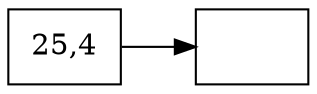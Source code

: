 digraph firstGraph{
node [shape = record];
rankdir=LR;
node0 [label=" 25,4 "];
node0 -> node1;
node1 [label="   "];
}